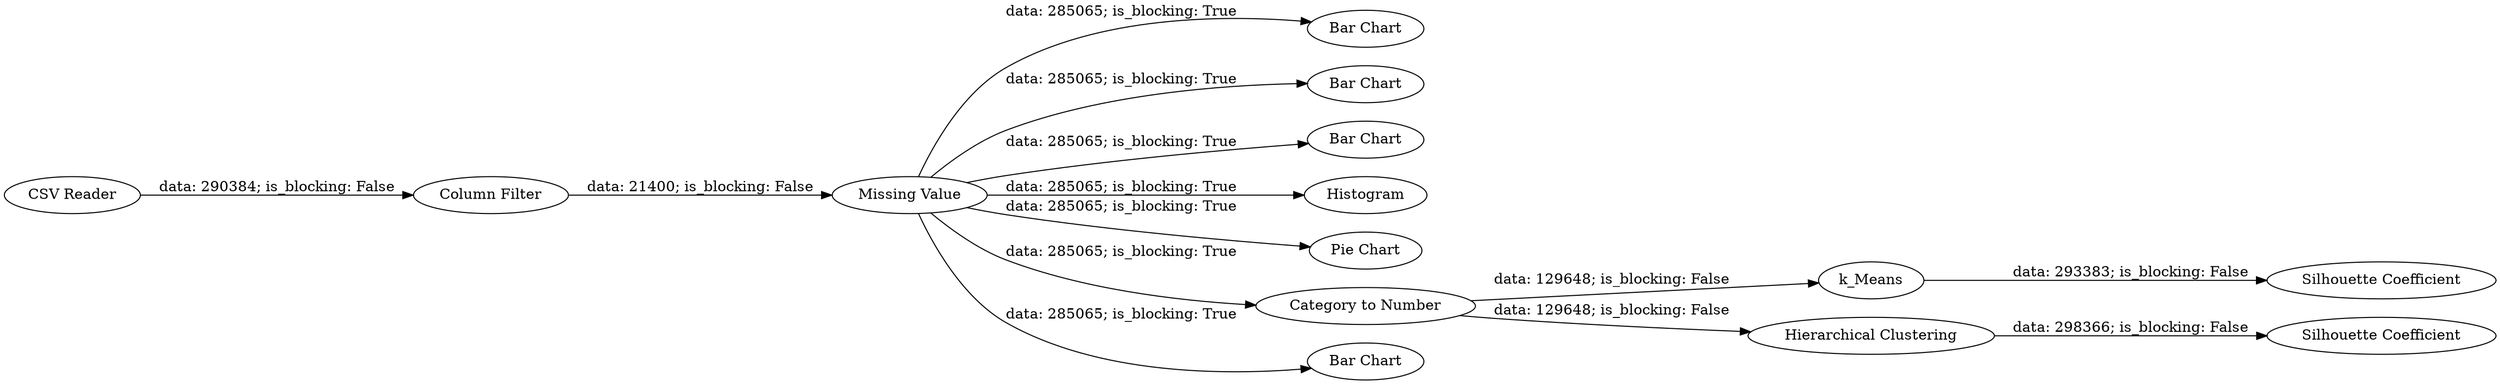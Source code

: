 digraph {
	"6185848070054290259_7" [label="Bar Chart"]
	"6185848070054290259_11" [label=k_Means]
	"6185848070054290259_4" [label="Bar Chart"]
	"6185848070054290259_3" [label="Missing Value"]
	"6185848070054290259_9" [label="Bar Chart"]
	"6185848070054290259_8" [label=Histogram]
	"6185848070054290259_14" [label="Pie Chart"]
	"6185848070054290259_2" [label="Column Filter"]
	"6185848070054290259_15" [label="Hierarchical Clustering"]
	"6185848070054290259_10" [label="Category to Number"]
	"6185848070054290259_12" [label="Silhouette Coefficient"]
	"6185848070054290259_6" [label="Bar Chart"]
	"6185848070054290259_16" [label="Silhouette Coefficient"]
	"6185848070054290259_1" [label="CSV Reader"]
	"6185848070054290259_11" -> "6185848070054290259_12" [label="data: 293383; is_blocking: False"]
	"6185848070054290259_3" -> "6185848070054290259_10" [label="data: 285065; is_blocking: True"]
	"6185848070054290259_10" -> "6185848070054290259_11" [label="data: 129648; is_blocking: False"]
	"6185848070054290259_3" -> "6185848070054290259_6" [label="data: 285065; is_blocking: True"]
	"6185848070054290259_2" -> "6185848070054290259_3" [label="data: 21400; is_blocking: False"]
	"6185848070054290259_3" -> "6185848070054290259_9" [label="data: 285065; is_blocking: True"]
	"6185848070054290259_3" -> "6185848070054290259_8" [label="data: 285065; is_blocking: True"]
	"6185848070054290259_15" -> "6185848070054290259_16" [label="data: 298366; is_blocking: False"]
	"6185848070054290259_3" -> "6185848070054290259_14" [label="data: 285065; is_blocking: True"]
	"6185848070054290259_3" -> "6185848070054290259_4" [label="data: 285065; is_blocking: True"]
	"6185848070054290259_3" -> "6185848070054290259_7" [label="data: 285065; is_blocking: True"]
	"6185848070054290259_10" -> "6185848070054290259_15" [label="data: 129648; is_blocking: False"]
	"6185848070054290259_1" -> "6185848070054290259_2" [label="data: 290384; is_blocking: False"]
	rankdir=LR
}
